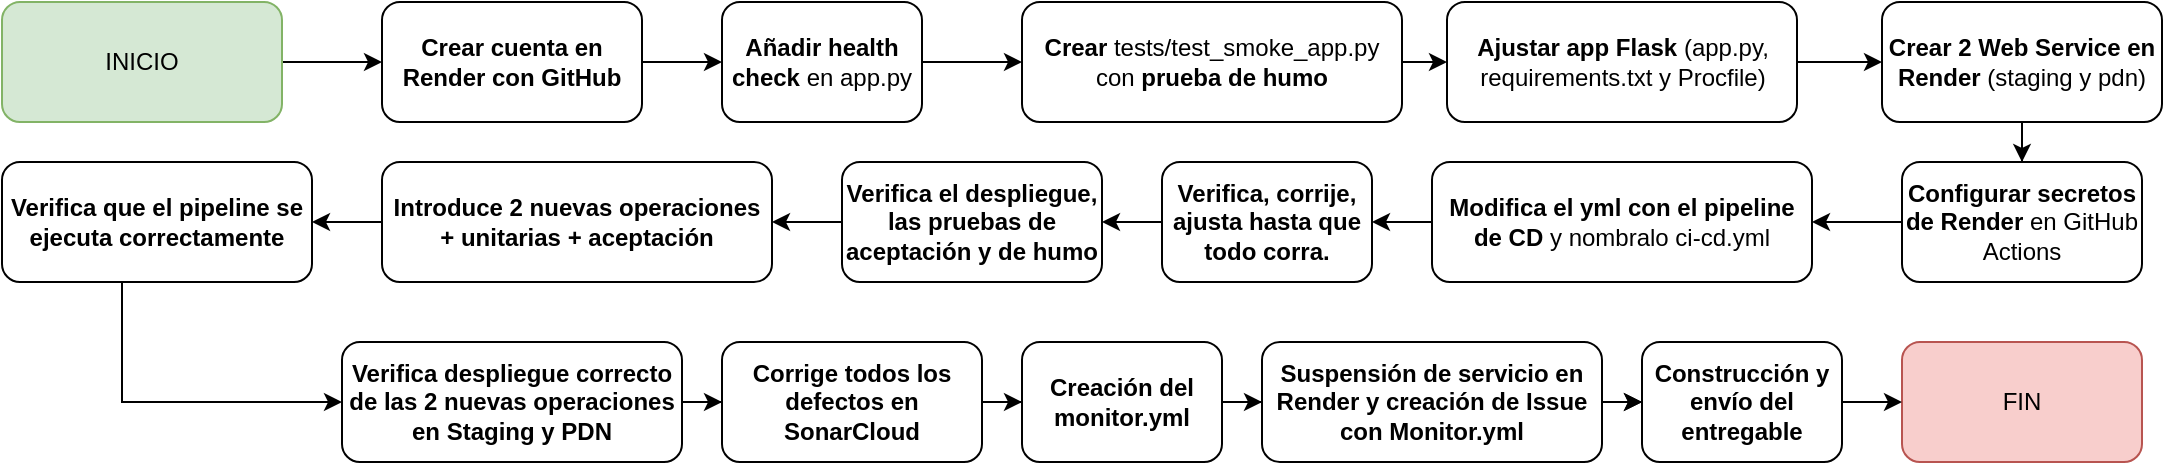 <mxfile version="26.1.3">
  <diagram name="Page-1" id="BhNXsAob3M-ZvWZvR4Kw">
    <mxGraphModel dx="2261" dy="746" grid="1" gridSize="10" guides="1" tooltips="1" connect="1" arrows="1" fold="1" page="1" pageScale="1" pageWidth="827" pageHeight="1169" math="0" shadow="0">
      <root>
        <mxCell id="0" />
        <mxCell id="1" parent="0" />
        <mxCell id="Rw1ZJLWCuwb3OrgRGQ0Y-43" style="edgeStyle=orthogonalEdgeStyle;rounded=0;orthogonalLoop=1;jettySize=auto;html=1;" edge="1" parent="1" source="Rw1ZJLWCuwb3OrgRGQ0Y-2" target="Rw1ZJLWCuwb3OrgRGQ0Y-40">
          <mxGeometry relative="1" as="geometry" />
        </mxCell>
        <mxCell id="Rw1ZJLWCuwb3OrgRGQ0Y-2" value="INICIO" style="rounded=1;whiteSpace=wrap;html=1;fillColor=#d5e8d4;strokeColor=#82b366;" vertex="1" parent="1">
          <mxGeometry x="-160" y="250" width="140" height="60" as="geometry" />
        </mxCell>
        <mxCell id="Rw1ZJLWCuwb3OrgRGQ0Y-3" style="edgeStyle=orthogonalEdgeStyle;rounded=0;orthogonalLoop=1;jettySize=auto;html=1;" edge="1" parent="1" source="Rw1ZJLWCuwb3OrgRGQ0Y-4" target="Rw1ZJLWCuwb3OrgRGQ0Y-6">
          <mxGeometry relative="1" as="geometry" />
        </mxCell>
        <mxCell id="Rw1ZJLWCuwb3OrgRGQ0Y-4" value="&lt;b&gt;Añadir health check&lt;/b&gt; en app.py" style="rounded=1;whiteSpace=wrap;html=1;" vertex="1" parent="1">
          <mxGeometry x="200" y="250" width="100" height="60" as="geometry" />
        </mxCell>
        <mxCell id="Rw1ZJLWCuwb3OrgRGQ0Y-5" style="edgeStyle=orthogonalEdgeStyle;rounded=0;orthogonalLoop=1;jettySize=auto;html=1;" edge="1" parent="1" source="Rw1ZJLWCuwb3OrgRGQ0Y-6" target="Rw1ZJLWCuwb3OrgRGQ0Y-8">
          <mxGeometry relative="1" as="geometry">
            <mxPoint x="525" y="280" as="targetPoint" />
          </mxGeometry>
        </mxCell>
        <mxCell id="Rw1ZJLWCuwb3OrgRGQ0Y-6" value="&lt;b&gt;Crear &lt;/b&gt;tests/test_smoke_app.py con &lt;b&gt;prueba de humo&lt;/b&gt;" style="rounded=1;whiteSpace=wrap;html=1;" vertex="1" parent="1">
          <mxGeometry x="350" y="250" width="190" height="60" as="geometry" />
        </mxCell>
        <mxCell id="Rw1ZJLWCuwb3OrgRGQ0Y-7" style="edgeStyle=orthogonalEdgeStyle;rounded=0;orthogonalLoop=1;jettySize=auto;html=1;" edge="1" parent="1" source="Rw1ZJLWCuwb3OrgRGQ0Y-8" target="Rw1ZJLWCuwb3OrgRGQ0Y-23">
          <mxGeometry relative="1" as="geometry" />
        </mxCell>
        <mxCell id="Rw1ZJLWCuwb3OrgRGQ0Y-8" value="&lt;b&gt;Ajustar app Flask&lt;/b&gt;&amp;nbsp;(app.py, requirements.txt y Procfile)" style="rounded=1;whiteSpace=wrap;html=1;" vertex="1" parent="1">
          <mxGeometry x="562.5" y="250" width="175" height="60" as="geometry" />
        </mxCell>
        <mxCell id="Rw1ZJLWCuwb3OrgRGQ0Y-9" style="edgeStyle=orthogonalEdgeStyle;rounded=0;orthogonalLoop=1;jettySize=auto;html=1;" edge="1" parent="1" source="Rw1ZJLWCuwb3OrgRGQ0Y-10" target="Rw1ZJLWCuwb3OrgRGQ0Y-25">
          <mxGeometry relative="1" as="geometry" />
        </mxCell>
        <mxCell id="Rw1ZJLWCuwb3OrgRGQ0Y-10" value="&lt;b&gt;Configurar secretos de Render&lt;/b&gt; en GitHub Actions" style="rounded=1;whiteSpace=wrap;html=1;" vertex="1" parent="1">
          <mxGeometry x="790" y="330" width="120" height="60" as="geometry" />
        </mxCell>
        <mxCell id="Rw1ZJLWCuwb3OrgRGQ0Y-11" style="edgeStyle=orthogonalEdgeStyle;rounded=0;orthogonalLoop=1;jettySize=auto;html=1;" edge="1" parent="1" source="Rw1ZJLWCuwb3OrgRGQ0Y-12" target="Rw1ZJLWCuwb3OrgRGQ0Y-14">
          <mxGeometry relative="1" as="geometry" />
        </mxCell>
        <mxCell id="Rw1ZJLWCuwb3OrgRGQ0Y-12" value="&lt;b&gt;Verifica, corrije, ajusta hasta que todo corra.&lt;/b&gt;" style="rounded=1;whiteSpace=wrap;html=1;" vertex="1" parent="1">
          <mxGeometry x="420" y="330" width="105" height="60" as="geometry" />
        </mxCell>
        <mxCell id="Rw1ZJLWCuwb3OrgRGQ0Y-13" style="edgeStyle=orthogonalEdgeStyle;rounded=0;orthogonalLoop=1;jettySize=auto;html=1;" edge="1" parent="1" source="Rw1ZJLWCuwb3OrgRGQ0Y-14" target="Rw1ZJLWCuwb3OrgRGQ0Y-16">
          <mxGeometry relative="1" as="geometry" />
        </mxCell>
        <mxCell id="Rw1ZJLWCuwb3OrgRGQ0Y-14" value="&lt;b&gt;Verifica el despliegue, las pruebas de aceptación y de humo&lt;/b&gt;" style="rounded=1;whiteSpace=wrap;html=1;" vertex="1" parent="1">
          <mxGeometry x="260" y="330" width="130" height="60" as="geometry" />
        </mxCell>
        <mxCell id="Rw1ZJLWCuwb3OrgRGQ0Y-15" style="edgeStyle=orthogonalEdgeStyle;rounded=0;orthogonalLoop=1;jettySize=auto;html=1;" edge="1" parent="1" source="Rw1ZJLWCuwb3OrgRGQ0Y-16" target="Rw1ZJLWCuwb3OrgRGQ0Y-18">
          <mxGeometry relative="1" as="geometry" />
        </mxCell>
        <mxCell id="Rw1ZJLWCuwb3OrgRGQ0Y-16" value="Introduce 2 nuevas operaciones + unitarias + aceptación" style="rounded=1;whiteSpace=wrap;html=1;fontStyle=1" vertex="1" parent="1">
          <mxGeometry x="30" y="330" width="195" height="60" as="geometry" />
        </mxCell>
        <mxCell id="Rw1ZJLWCuwb3OrgRGQ0Y-17" style="edgeStyle=orthogonalEdgeStyle;rounded=0;orthogonalLoop=1;jettySize=auto;html=1;" edge="1" parent="1" source="Rw1ZJLWCuwb3OrgRGQ0Y-18" target="Rw1ZJLWCuwb3OrgRGQ0Y-20">
          <mxGeometry relative="1" as="geometry">
            <Array as="points">
              <mxPoint x="-100" y="450" />
            </Array>
          </mxGeometry>
        </mxCell>
        <mxCell id="Rw1ZJLWCuwb3OrgRGQ0Y-18" value="Verifica que el pipeline se ejecuta correctamente" style="rounded=1;whiteSpace=wrap;html=1;fontStyle=1" vertex="1" parent="1">
          <mxGeometry x="-160" y="330" width="155" height="60" as="geometry" />
        </mxCell>
        <mxCell id="Rw1ZJLWCuwb3OrgRGQ0Y-19" style="edgeStyle=orthogonalEdgeStyle;rounded=0;orthogonalLoop=1;jettySize=auto;html=1;" edge="1" parent="1" source="Rw1ZJLWCuwb3OrgRGQ0Y-20" target="Rw1ZJLWCuwb3OrgRGQ0Y-27">
          <mxGeometry relative="1" as="geometry" />
        </mxCell>
        <mxCell id="Rw1ZJLWCuwb3OrgRGQ0Y-20" value="Verifica despliegue correcto de las 2 nuevas operaciones en Staging y PDN" style="rounded=1;whiteSpace=wrap;html=1;fontStyle=1" vertex="1" parent="1">
          <mxGeometry x="10" y="420" width="170" height="60" as="geometry" />
        </mxCell>
        <mxCell id="Rw1ZJLWCuwb3OrgRGQ0Y-21" value="FIN" style="rounded=1;whiteSpace=wrap;html=1;fillColor=#f8cecc;strokeColor=#b85450;" vertex="1" parent="1">
          <mxGeometry x="790" y="420" width="120" height="60" as="geometry" />
        </mxCell>
        <mxCell id="Rw1ZJLWCuwb3OrgRGQ0Y-49" style="edgeStyle=orthogonalEdgeStyle;rounded=0;orthogonalLoop=1;jettySize=auto;html=1;" edge="1" parent="1" source="Rw1ZJLWCuwb3OrgRGQ0Y-23" target="Rw1ZJLWCuwb3OrgRGQ0Y-10">
          <mxGeometry relative="1" as="geometry" />
        </mxCell>
        <mxCell id="Rw1ZJLWCuwb3OrgRGQ0Y-23" value="&lt;b&gt;Crear 2 Web Service en Render&lt;/b&gt; (staging y pdn)" style="rounded=1;whiteSpace=wrap;html=1;" vertex="1" parent="1">
          <mxGeometry x="780" y="250" width="140" height="60" as="geometry" />
        </mxCell>
        <mxCell id="Rw1ZJLWCuwb3OrgRGQ0Y-24" style="edgeStyle=orthogonalEdgeStyle;rounded=0;orthogonalLoop=1;jettySize=auto;html=1;" edge="1" parent="1" source="Rw1ZJLWCuwb3OrgRGQ0Y-25" target="Rw1ZJLWCuwb3OrgRGQ0Y-12">
          <mxGeometry relative="1" as="geometry" />
        </mxCell>
        <mxCell id="Rw1ZJLWCuwb3OrgRGQ0Y-25" value="&lt;b&gt;Modifica el yml con el pipeline de CD&amp;nbsp;&lt;/b&gt;y nombralo ci-cd.yml" style="rounded=1;whiteSpace=wrap;html=1;" vertex="1" parent="1">
          <mxGeometry x="555" y="330" width="190" height="60" as="geometry" />
        </mxCell>
        <mxCell id="Rw1ZJLWCuwb3OrgRGQ0Y-26" style="edgeStyle=orthogonalEdgeStyle;rounded=0;orthogonalLoop=1;jettySize=auto;html=1;entryX=0;entryY=0.5;entryDx=0;entryDy=0;" edge="1" parent="1" source="Rw1ZJLWCuwb3OrgRGQ0Y-27" target="Rw1ZJLWCuwb3OrgRGQ0Y-29">
          <mxGeometry relative="1" as="geometry" />
        </mxCell>
        <mxCell id="Rw1ZJLWCuwb3OrgRGQ0Y-27" value="&lt;b&gt;Corrige todos los defectos en SonarCloud&lt;/b&gt;" style="rounded=1;whiteSpace=wrap;html=1;" vertex="1" parent="1">
          <mxGeometry x="200" y="420" width="130" height="60" as="geometry" />
        </mxCell>
        <mxCell id="Rw1ZJLWCuwb3OrgRGQ0Y-28" style="edgeStyle=orthogonalEdgeStyle;rounded=0;orthogonalLoop=1;jettySize=auto;html=1;" edge="1" parent="1" source="Rw1ZJLWCuwb3OrgRGQ0Y-29" target="Rw1ZJLWCuwb3OrgRGQ0Y-31">
          <mxGeometry relative="1" as="geometry" />
        </mxCell>
        <mxCell id="Rw1ZJLWCuwb3OrgRGQ0Y-29" value="Creación del monitor.yml" style="rounded=1;whiteSpace=wrap;html=1;fontStyle=1" vertex="1" parent="1">
          <mxGeometry x="350" y="420" width="100" height="60" as="geometry" />
        </mxCell>
        <mxCell id="Rw1ZJLWCuwb3OrgRGQ0Y-47" style="edgeStyle=orthogonalEdgeStyle;rounded=0;orthogonalLoop=1;jettySize=auto;html=1;" edge="1" parent="1" source="Rw1ZJLWCuwb3OrgRGQ0Y-31" target="Rw1ZJLWCuwb3OrgRGQ0Y-39">
          <mxGeometry relative="1" as="geometry" />
        </mxCell>
        <mxCell id="Rw1ZJLWCuwb3OrgRGQ0Y-48" value="" style="edgeStyle=orthogonalEdgeStyle;rounded=0;orthogonalLoop=1;jettySize=auto;html=1;" edge="1" parent="1" source="Rw1ZJLWCuwb3OrgRGQ0Y-31" target="Rw1ZJLWCuwb3OrgRGQ0Y-39">
          <mxGeometry relative="1" as="geometry" />
        </mxCell>
        <mxCell id="Rw1ZJLWCuwb3OrgRGQ0Y-31" value="Suspensión de servicio en Render y creación de Issue con Monitor.yml" style="rounded=1;whiteSpace=wrap;html=1;fontStyle=1" vertex="1" parent="1">
          <mxGeometry x="470" y="420" width="170" height="60" as="geometry" />
        </mxCell>
        <mxCell id="Rw1ZJLWCuwb3OrgRGQ0Y-38" style="edgeStyle=orthogonalEdgeStyle;rounded=0;orthogonalLoop=1;jettySize=auto;html=1;" edge="1" parent="1" source="Rw1ZJLWCuwb3OrgRGQ0Y-39" target="Rw1ZJLWCuwb3OrgRGQ0Y-21">
          <mxGeometry relative="1" as="geometry" />
        </mxCell>
        <mxCell id="Rw1ZJLWCuwb3OrgRGQ0Y-39" value="Construcción y envío del entregable" style="rounded=1;whiteSpace=wrap;html=1;fontStyle=1" vertex="1" parent="1">
          <mxGeometry x="660" y="420" width="100" height="60" as="geometry" />
        </mxCell>
        <mxCell id="Rw1ZJLWCuwb3OrgRGQ0Y-41" style="edgeStyle=orthogonalEdgeStyle;rounded=0;orthogonalLoop=1;jettySize=auto;html=1;" edge="1" parent="1" source="Rw1ZJLWCuwb3OrgRGQ0Y-40" target="Rw1ZJLWCuwb3OrgRGQ0Y-4">
          <mxGeometry relative="1" as="geometry" />
        </mxCell>
        <mxCell id="Rw1ZJLWCuwb3OrgRGQ0Y-40" value="&lt;b&gt;Crear cuenta en Render con GitHub&lt;/b&gt;" style="rounded=1;whiteSpace=wrap;html=1;" vertex="1" parent="1">
          <mxGeometry x="30" y="250" width="130" height="60" as="geometry" />
        </mxCell>
      </root>
    </mxGraphModel>
  </diagram>
</mxfile>
